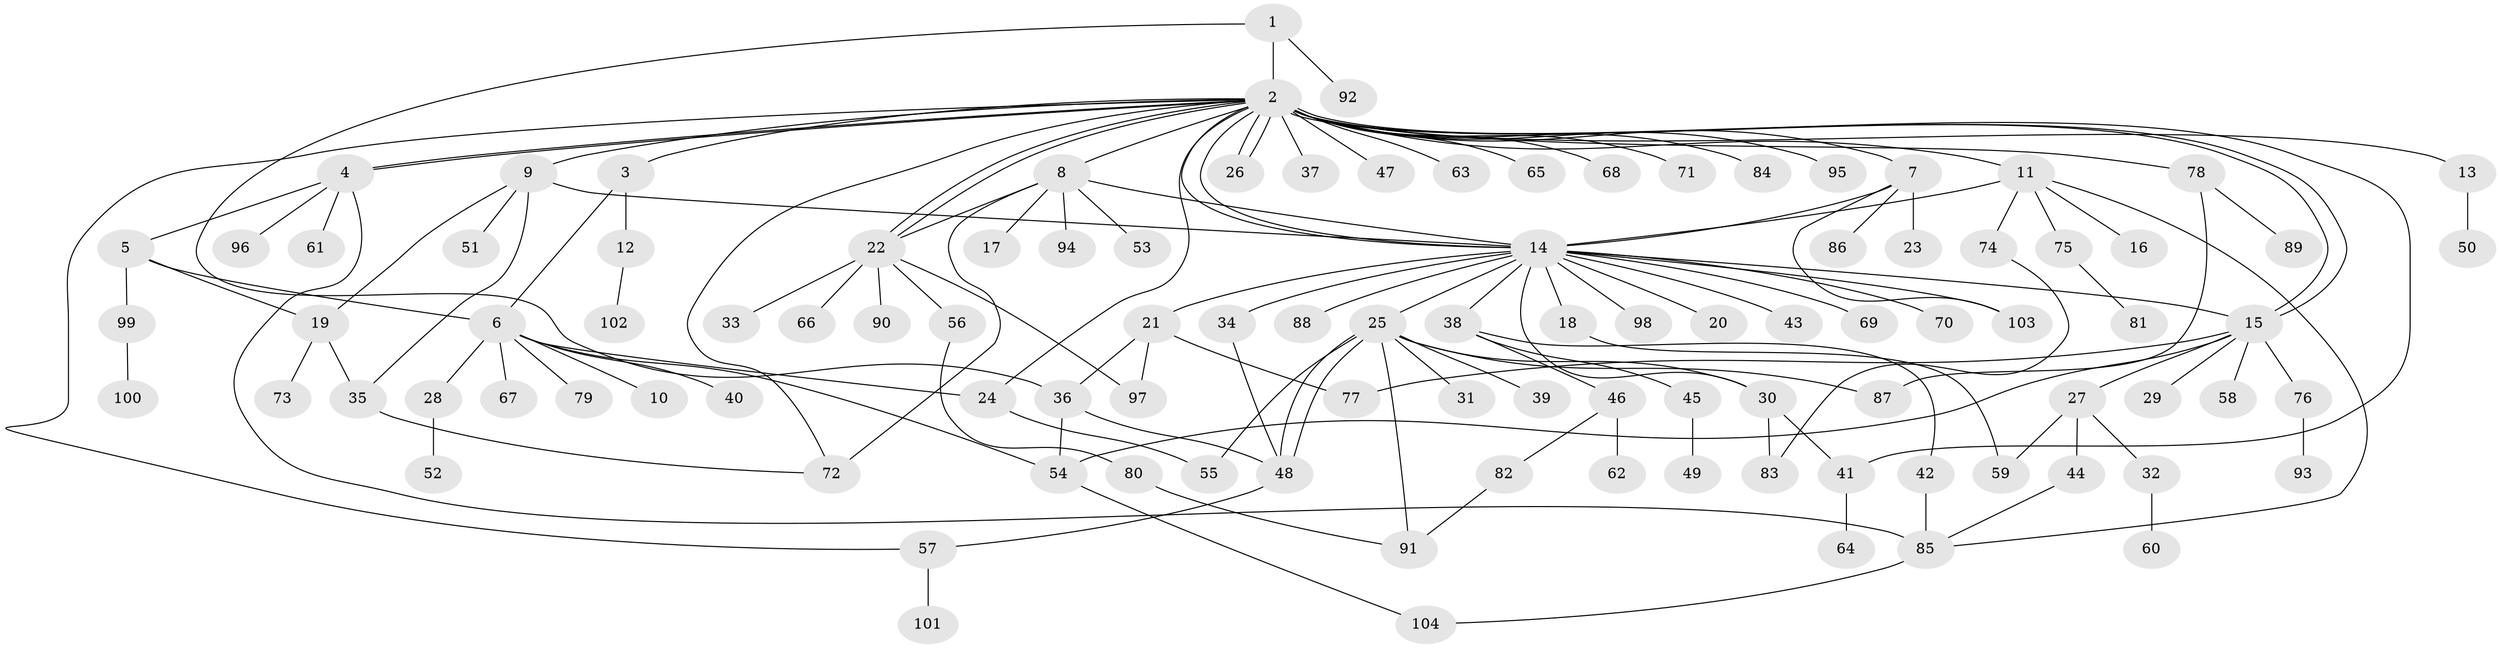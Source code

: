 // Generated by graph-tools (version 1.1) at 2025/11/02/27/25 16:11:16]
// undirected, 104 vertices, 142 edges
graph export_dot {
graph [start="1"]
  node [color=gray90,style=filled];
  1;
  2;
  3;
  4;
  5;
  6;
  7;
  8;
  9;
  10;
  11;
  12;
  13;
  14;
  15;
  16;
  17;
  18;
  19;
  20;
  21;
  22;
  23;
  24;
  25;
  26;
  27;
  28;
  29;
  30;
  31;
  32;
  33;
  34;
  35;
  36;
  37;
  38;
  39;
  40;
  41;
  42;
  43;
  44;
  45;
  46;
  47;
  48;
  49;
  50;
  51;
  52;
  53;
  54;
  55;
  56;
  57;
  58;
  59;
  60;
  61;
  62;
  63;
  64;
  65;
  66;
  67;
  68;
  69;
  70;
  71;
  72;
  73;
  74;
  75;
  76;
  77;
  78;
  79;
  80;
  81;
  82;
  83;
  84;
  85;
  86;
  87;
  88;
  89;
  90;
  91;
  92;
  93;
  94;
  95;
  96;
  97;
  98;
  99;
  100;
  101;
  102;
  103;
  104;
  1 -- 2;
  1 -- 36;
  1 -- 92;
  2 -- 3;
  2 -- 4;
  2 -- 4;
  2 -- 7;
  2 -- 8;
  2 -- 9;
  2 -- 11;
  2 -- 13;
  2 -- 14;
  2 -- 14;
  2 -- 15;
  2 -- 15;
  2 -- 22;
  2 -- 22;
  2 -- 24;
  2 -- 26;
  2 -- 26;
  2 -- 37;
  2 -- 41;
  2 -- 47;
  2 -- 57;
  2 -- 63;
  2 -- 65;
  2 -- 68;
  2 -- 71;
  2 -- 72;
  2 -- 78;
  2 -- 84;
  2 -- 95;
  3 -- 6;
  3 -- 12;
  4 -- 5;
  4 -- 61;
  4 -- 85;
  4 -- 96;
  5 -- 6;
  5 -- 19;
  5 -- 99;
  6 -- 10;
  6 -- 24;
  6 -- 28;
  6 -- 40;
  6 -- 54;
  6 -- 67;
  6 -- 79;
  7 -- 14;
  7 -- 23;
  7 -- 86;
  7 -- 103;
  8 -- 14;
  8 -- 17;
  8 -- 22;
  8 -- 53;
  8 -- 72;
  8 -- 94;
  9 -- 14;
  9 -- 19;
  9 -- 35;
  9 -- 51;
  11 -- 14;
  11 -- 16;
  11 -- 74;
  11 -- 75;
  11 -- 85;
  12 -- 102;
  13 -- 50;
  14 -- 15;
  14 -- 18;
  14 -- 20;
  14 -- 21;
  14 -- 25;
  14 -- 30;
  14 -- 34;
  14 -- 38;
  14 -- 43;
  14 -- 69;
  14 -- 70;
  14 -- 88;
  14 -- 98;
  14 -- 103;
  15 -- 27;
  15 -- 29;
  15 -- 54;
  15 -- 58;
  15 -- 76;
  15 -- 77;
  18 -- 59;
  19 -- 35;
  19 -- 73;
  21 -- 36;
  21 -- 77;
  21 -- 97;
  22 -- 33;
  22 -- 56;
  22 -- 66;
  22 -- 90;
  22 -- 97;
  24 -- 55;
  25 -- 30;
  25 -- 31;
  25 -- 39;
  25 -- 48;
  25 -- 48;
  25 -- 55;
  25 -- 87;
  25 -- 91;
  27 -- 32;
  27 -- 44;
  27 -- 59;
  28 -- 52;
  30 -- 41;
  30 -- 83;
  32 -- 60;
  34 -- 48;
  35 -- 72;
  36 -- 48;
  36 -- 54;
  38 -- 42;
  38 -- 45;
  38 -- 46;
  41 -- 64;
  42 -- 85;
  44 -- 85;
  45 -- 49;
  46 -- 62;
  46 -- 82;
  48 -- 57;
  54 -- 104;
  56 -- 80;
  57 -- 101;
  74 -- 83;
  75 -- 81;
  76 -- 93;
  78 -- 87;
  78 -- 89;
  80 -- 91;
  82 -- 91;
  85 -- 104;
  99 -- 100;
}
